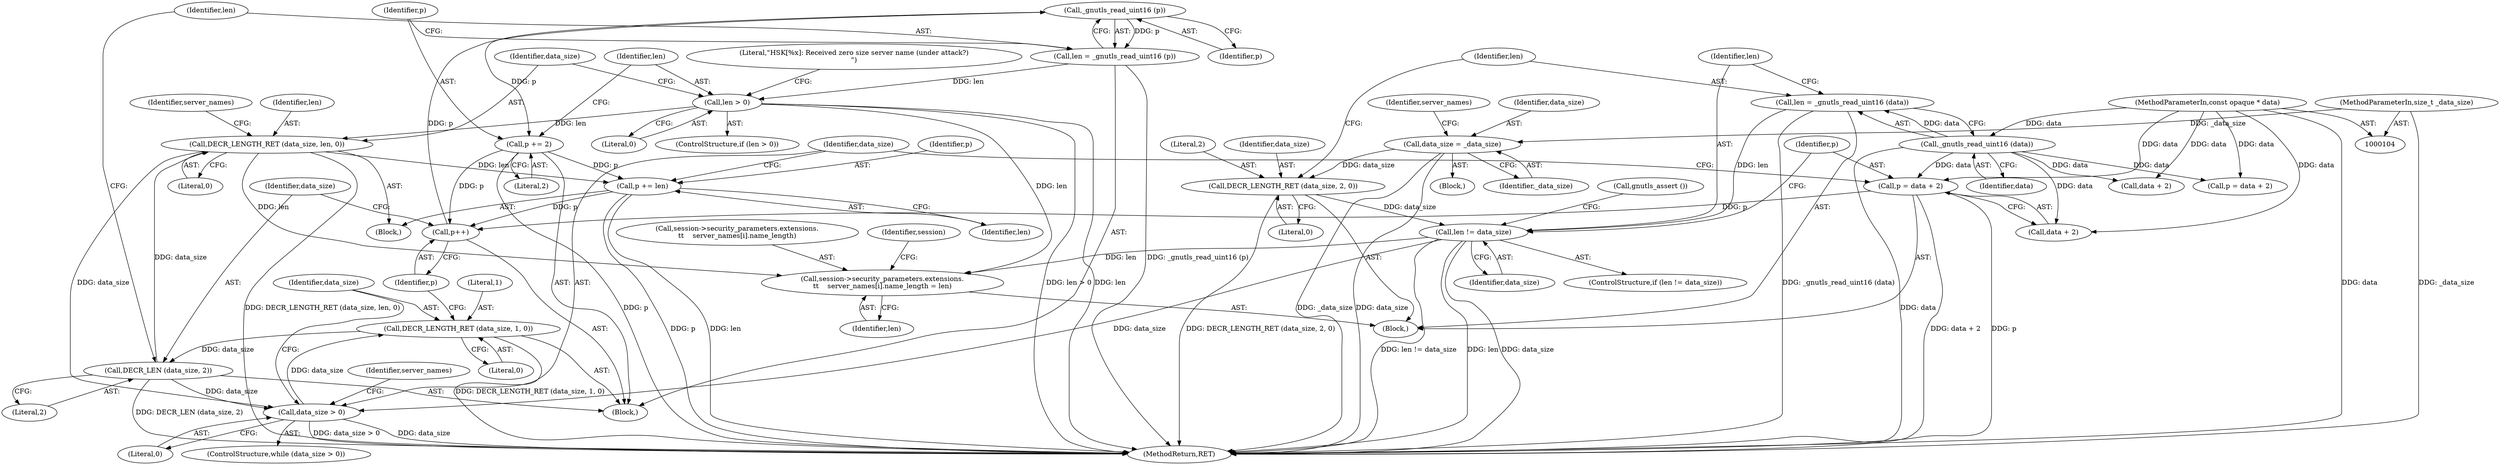 digraph "0_savannah_bc8102405fda11ea00ca3b42acc4f4bce9d6e97b@API" {
"1000167" [label="(Call,_gnutls_read_uint16 (p))"];
"1000160" [label="(Call,p++)"];
"1000183" [label="(Call,p += len)"];
"1000177" [label="(Call,DECR_LENGTH_RET (data_size, len, 0))"];
"1000162" [label="(Call,DECR_LEN (data_size, 2))"];
"1000156" [label="(Call,DECR_LENGTH_RET (data_size, 1, 0))"];
"1000152" [label="(Call,data_size > 0)"];
"1000139" [label="(Call,len != data_size)"];
"1000134" [label="(Call,len = _gnutls_read_uint16 (data))"];
"1000136" [label="(Call,_gnutls_read_uint16 (data))"];
"1000106" [label="(MethodParameterIn,const opaque * data)"];
"1000130" [label="(Call,DECR_LENGTH_RET (data_size, 2, 0))"];
"1000114" [label="(Call,data_size = _data_size)"];
"1000107" [label="(MethodParameterIn,size_t _data_size)"];
"1000173" [label="(Call,len > 0)"];
"1000165" [label="(Call,len = _gnutls_read_uint16 (p))"];
"1000167" [label="(Call,_gnutls_read_uint16 (p))"];
"1000169" [label="(Call,p += 2)"];
"1000146" [label="(Call,p = data + 2)"];
"1000221" [label="(Call,session->security_parameters.extensions.\n\t\t    server_names[i].name_length = len)"];
"1000182" [label="(Identifier,server_names)"];
"1000166" [label="(Identifier,len)"];
"1000139" [label="(Call,len != data_size)"];
"1000188" [label="(Literal,\"HSK[%x]: Received zero size server name (under attack?)\n\")"];
"1000175" [label="(Literal,0)"];
"1000221" [label="(Call,session->security_parameters.extensions.\n\t\t    server_names[i].name_length = len)"];
"1000151" [label="(ControlStructure,while (data_size > 0))"];
"1000177" [label="(Call,DECR_LENGTH_RET (data_size, len, 0))"];
"1000143" [label="(Call,gnutls_assert ())"];
"1000130" [label="(Call,DECR_LENGTH_RET (data_size, 2, 0))"];
"1000167" [label="(Call,_gnutls_read_uint16 (p))"];
"1000137" [label="(Identifier,data)"];
"1000222" [label="(Call,session->security_parameters.extensions.\n\t\t    server_names[i].name_length)"];
"1000180" [label="(Literal,0)"];
"1000155" [label="(Block,)"];
"1000157" [label="(Identifier,data_size)"];
"1000248" [label="(MethodReturn,RET)"];
"1000141" [label="(Identifier,data_size)"];
"1000171" [label="(Literal,2)"];
"1000140" [label="(Identifier,len)"];
"1000165" [label="(Call,len = _gnutls_read_uint16 (p))"];
"1000184" [label="(Identifier,p)"];
"1000161" [label="(Identifier,p)"];
"1000156" [label="(Call,DECR_LENGTH_RET (data_size, 1, 0))"];
"1000164" [label="(Literal,2)"];
"1000119" [label="(Identifier,server_names)"];
"1000136" [label="(Call,_gnutls_read_uint16 (data))"];
"1000138" [label="(ControlStructure,if (len != data_size))"];
"1000160" [label="(Call,p++)"];
"1000169" [label="(Call,p += 2)"];
"1000147" [label="(Identifier,p)"];
"1000135" [label="(Identifier,len)"];
"1000148" [label="(Call,data + 2)"];
"1000108" [label="(Block,)"];
"1000146" [label="(Call,p = data + 2)"];
"1000183" [label="(Call,p += len)"];
"1000129" [label="(Block,)"];
"1000153" [label="(Identifier,data_size)"];
"1000178" [label="(Identifier,data_size)"];
"1000133" [label="(Literal,0)"];
"1000240" [label="(Identifier,session)"];
"1000207" [label="(Call,p = data + 2)"];
"1000131" [label="(Identifier,data_size)"];
"1000159" [label="(Literal,0)"];
"1000107" [label="(MethodParameterIn,size_t _data_size)"];
"1000162" [label="(Call,DECR_LEN (data_size, 2))"];
"1000168" [label="(Identifier,p)"];
"1000163" [label="(Identifier,data_size)"];
"1000106" [label="(MethodParameterIn,const opaque * data)"];
"1000233" [label="(Identifier,len)"];
"1000116" [label="(Identifier,_data_size)"];
"1000154" [label="(Literal,0)"];
"1000115" [label="(Identifier,data_size)"];
"1000179" [label="(Identifier,len)"];
"1000176" [label="(Block,)"];
"1000134" [label="(Call,len = _gnutls_read_uint16 (data))"];
"1000192" [label="(Identifier,server_names)"];
"1000152" [label="(Call,data_size > 0)"];
"1000132" [label="(Literal,2)"];
"1000114" [label="(Call,data_size = _data_size)"];
"1000174" [label="(Identifier,len)"];
"1000173" [label="(Call,len > 0)"];
"1000170" [label="(Identifier,p)"];
"1000209" [label="(Call,data + 2)"];
"1000158" [label="(Literal,1)"];
"1000185" [label="(Identifier,len)"];
"1000172" [label="(ControlStructure,if (len > 0))"];
"1000167" -> "1000165"  [label="AST: "];
"1000167" -> "1000168"  [label="CFG: "];
"1000168" -> "1000167"  [label="AST: "];
"1000165" -> "1000167"  [label="CFG: "];
"1000167" -> "1000165"  [label="DDG: p"];
"1000160" -> "1000167"  [label="DDG: p"];
"1000167" -> "1000169"  [label="DDG: p"];
"1000160" -> "1000155"  [label="AST: "];
"1000160" -> "1000161"  [label="CFG: "];
"1000161" -> "1000160"  [label="AST: "];
"1000163" -> "1000160"  [label="CFG: "];
"1000183" -> "1000160"  [label="DDG: p"];
"1000169" -> "1000160"  [label="DDG: p"];
"1000146" -> "1000160"  [label="DDG: p"];
"1000183" -> "1000176"  [label="AST: "];
"1000183" -> "1000185"  [label="CFG: "];
"1000184" -> "1000183"  [label="AST: "];
"1000185" -> "1000183"  [label="AST: "];
"1000153" -> "1000183"  [label="CFG: "];
"1000183" -> "1000248"  [label="DDG: len"];
"1000183" -> "1000248"  [label="DDG: p"];
"1000177" -> "1000183"  [label="DDG: len"];
"1000169" -> "1000183"  [label="DDG: p"];
"1000177" -> "1000176"  [label="AST: "];
"1000177" -> "1000180"  [label="CFG: "];
"1000178" -> "1000177"  [label="AST: "];
"1000179" -> "1000177"  [label="AST: "];
"1000180" -> "1000177"  [label="AST: "];
"1000182" -> "1000177"  [label="CFG: "];
"1000177" -> "1000248"  [label="DDG: DECR_LENGTH_RET (data_size, len, 0)"];
"1000177" -> "1000152"  [label="DDG: data_size"];
"1000162" -> "1000177"  [label="DDG: data_size"];
"1000173" -> "1000177"  [label="DDG: len"];
"1000177" -> "1000221"  [label="DDG: len"];
"1000162" -> "1000155"  [label="AST: "];
"1000162" -> "1000164"  [label="CFG: "];
"1000163" -> "1000162"  [label="AST: "];
"1000164" -> "1000162"  [label="AST: "];
"1000166" -> "1000162"  [label="CFG: "];
"1000162" -> "1000248"  [label="DDG: DECR_LEN (data_size, 2)"];
"1000162" -> "1000152"  [label="DDG: data_size"];
"1000156" -> "1000162"  [label="DDG: data_size"];
"1000156" -> "1000155"  [label="AST: "];
"1000156" -> "1000159"  [label="CFG: "];
"1000157" -> "1000156"  [label="AST: "];
"1000158" -> "1000156"  [label="AST: "];
"1000159" -> "1000156"  [label="AST: "];
"1000161" -> "1000156"  [label="CFG: "];
"1000156" -> "1000248"  [label="DDG: DECR_LENGTH_RET (data_size, 1, 0)"];
"1000152" -> "1000156"  [label="DDG: data_size"];
"1000152" -> "1000151"  [label="AST: "];
"1000152" -> "1000154"  [label="CFG: "];
"1000153" -> "1000152"  [label="AST: "];
"1000154" -> "1000152"  [label="AST: "];
"1000157" -> "1000152"  [label="CFG: "];
"1000192" -> "1000152"  [label="CFG: "];
"1000152" -> "1000248"  [label="DDG: data_size"];
"1000152" -> "1000248"  [label="DDG: data_size > 0"];
"1000139" -> "1000152"  [label="DDG: data_size"];
"1000139" -> "1000138"  [label="AST: "];
"1000139" -> "1000141"  [label="CFG: "];
"1000140" -> "1000139"  [label="AST: "];
"1000141" -> "1000139"  [label="AST: "];
"1000143" -> "1000139"  [label="CFG: "];
"1000147" -> "1000139"  [label="CFG: "];
"1000139" -> "1000248"  [label="DDG: data_size"];
"1000139" -> "1000248"  [label="DDG: len != data_size"];
"1000139" -> "1000248"  [label="DDG: len"];
"1000134" -> "1000139"  [label="DDG: len"];
"1000130" -> "1000139"  [label="DDG: data_size"];
"1000139" -> "1000221"  [label="DDG: len"];
"1000134" -> "1000129"  [label="AST: "];
"1000134" -> "1000136"  [label="CFG: "];
"1000135" -> "1000134"  [label="AST: "];
"1000136" -> "1000134"  [label="AST: "];
"1000140" -> "1000134"  [label="CFG: "];
"1000134" -> "1000248"  [label="DDG: _gnutls_read_uint16 (data)"];
"1000136" -> "1000134"  [label="DDG: data"];
"1000136" -> "1000137"  [label="CFG: "];
"1000137" -> "1000136"  [label="AST: "];
"1000136" -> "1000248"  [label="DDG: data"];
"1000106" -> "1000136"  [label="DDG: data"];
"1000136" -> "1000146"  [label="DDG: data"];
"1000136" -> "1000148"  [label="DDG: data"];
"1000136" -> "1000207"  [label="DDG: data"];
"1000136" -> "1000209"  [label="DDG: data"];
"1000106" -> "1000104"  [label="AST: "];
"1000106" -> "1000248"  [label="DDG: data"];
"1000106" -> "1000146"  [label="DDG: data"];
"1000106" -> "1000148"  [label="DDG: data"];
"1000106" -> "1000207"  [label="DDG: data"];
"1000106" -> "1000209"  [label="DDG: data"];
"1000130" -> "1000129"  [label="AST: "];
"1000130" -> "1000133"  [label="CFG: "];
"1000131" -> "1000130"  [label="AST: "];
"1000132" -> "1000130"  [label="AST: "];
"1000133" -> "1000130"  [label="AST: "];
"1000135" -> "1000130"  [label="CFG: "];
"1000130" -> "1000248"  [label="DDG: DECR_LENGTH_RET (data_size, 2, 0)"];
"1000114" -> "1000130"  [label="DDG: data_size"];
"1000114" -> "1000108"  [label="AST: "];
"1000114" -> "1000116"  [label="CFG: "];
"1000115" -> "1000114"  [label="AST: "];
"1000116" -> "1000114"  [label="AST: "];
"1000119" -> "1000114"  [label="CFG: "];
"1000114" -> "1000248"  [label="DDG: data_size"];
"1000114" -> "1000248"  [label="DDG: _data_size"];
"1000107" -> "1000114"  [label="DDG: _data_size"];
"1000107" -> "1000104"  [label="AST: "];
"1000107" -> "1000248"  [label="DDG: _data_size"];
"1000173" -> "1000172"  [label="AST: "];
"1000173" -> "1000175"  [label="CFG: "];
"1000174" -> "1000173"  [label="AST: "];
"1000175" -> "1000173"  [label="AST: "];
"1000178" -> "1000173"  [label="CFG: "];
"1000188" -> "1000173"  [label="CFG: "];
"1000173" -> "1000248"  [label="DDG: len > 0"];
"1000173" -> "1000248"  [label="DDG: len"];
"1000165" -> "1000173"  [label="DDG: len"];
"1000173" -> "1000221"  [label="DDG: len"];
"1000165" -> "1000155"  [label="AST: "];
"1000166" -> "1000165"  [label="AST: "];
"1000170" -> "1000165"  [label="CFG: "];
"1000165" -> "1000248"  [label="DDG: _gnutls_read_uint16 (p)"];
"1000169" -> "1000155"  [label="AST: "];
"1000169" -> "1000171"  [label="CFG: "];
"1000170" -> "1000169"  [label="AST: "];
"1000171" -> "1000169"  [label="AST: "];
"1000174" -> "1000169"  [label="CFG: "];
"1000169" -> "1000248"  [label="DDG: p"];
"1000146" -> "1000129"  [label="AST: "];
"1000146" -> "1000148"  [label="CFG: "];
"1000147" -> "1000146"  [label="AST: "];
"1000148" -> "1000146"  [label="AST: "];
"1000153" -> "1000146"  [label="CFG: "];
"1000146" -> "1000248"  [label="DDG: data + 2"];
"1000146" -> "1000248"  [label="DDG: p"];
"1000221" -> "1000129"  [label="AST: "];
"1000221" -> "1000233"  [label="CFG: "];
"1000222" -> "1000221"  [label="AST: "];
"1000233" -> "1000221"  [label="AST: "];
"1000240" -> "1000221"  [label="CFG: "];
}
